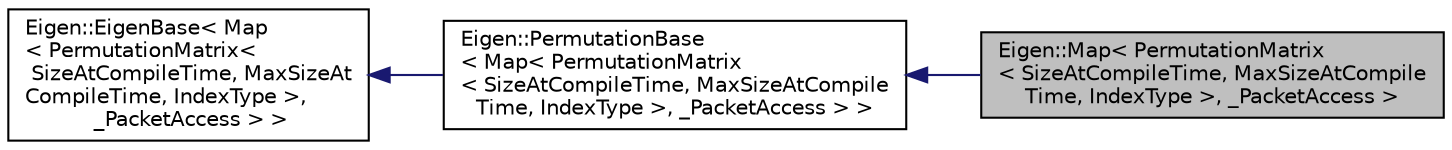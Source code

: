 digraph "Eigen::Map&lt; PermutationMatrix&lt; SizeAtCompileTime, MaxSizeAtCompileTime, IndexType &gt;, _PacketAccess &gt;"
{
  edge [fontname="Helvetica",fontsize="10",labelfontname="Helvetica",labelfontsize="10"];
  node [fontname="Helvetica",fontsize="10",shape=record];
  rankdir="LR";
  Node1 [label="Eigen::Map\< PermutationMatrix\l\< SizeAtCompileTime, MaxSizeAtCompile\lTime, IndexType \>, _PacketAccess \>",height=0.2,width=0.4,color="black", fillcolor="grey75", style="filled" fontcolor="black"];
  Node2 -> Node1 [dir="back",color="midnightblue",fontsize="10",style="solid",fontname="Helvetica"];
  Node2 [label="Eigen::PermutationBase\l\< Map\< PermutationMatrix\l\< SizeAtCompileTime, MaxSizeAtCompile\lTime, IndexType \>, _PacketAccess \> \>",height=0.2,width=0.4,color="black", fillcolor="white", style="filled",URL="$classEigen_1_1PermutationBase.html"];
  Node3 -> Node2 [dir="back",color="midnightblue",fontsize="10",style="solid",fontname="Helvetica"];
  Node3 [label="Eigen::EigenBase\< Map\l\< PermutationMatrix\<\l SizeAtCompileTime, MaxSizeAt\lCompileTime, IndexType \>,\l _PacketAccess \> \>",height=0.2,width=0.4,color="black", fillcolor="white", style="filled",URL="$structEigen_1_1EigenBase.html"];
}
